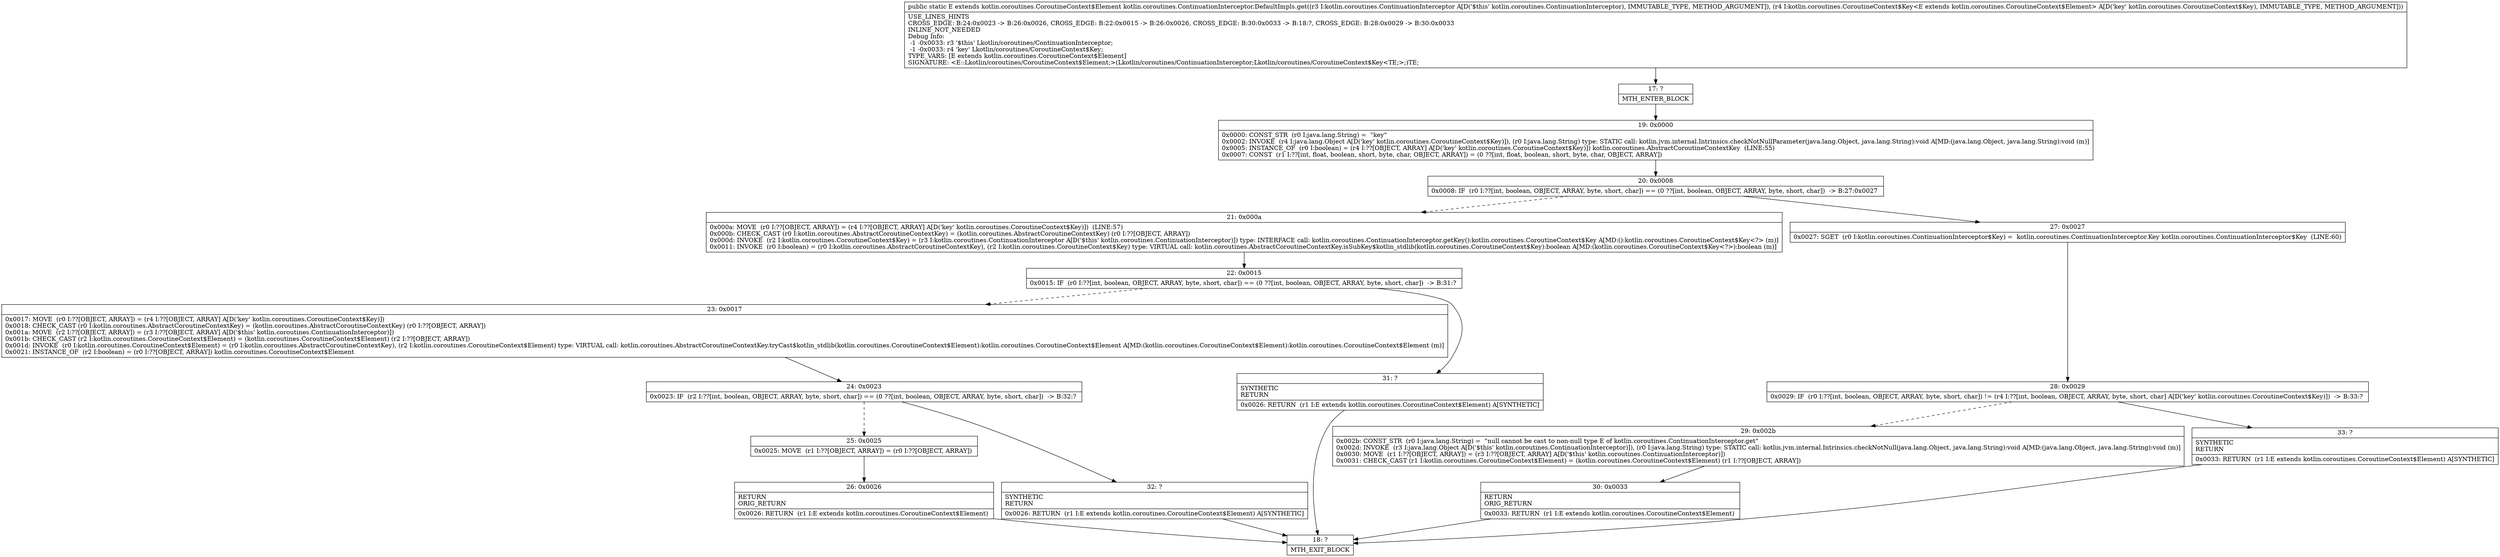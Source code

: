 digraph "CFG forkotlin.coroutines.ContinuationInterceptor.DefaultImpls.get(Lkotlin\/coroutines\/ContinuationInterceptor;Lkotlin\/coroutines\/CoroutineContext$Key;)Lkotlin\/coroutines\/CoroutineContext$Element;" {
Node_17 [shape=record,label="{17\:\ ?|MTH_ENTER_BLOCK\l}"];
Node_19 [shape=record,label="{19\:\ 0x0000|0x0000: CONST_STR  (r0 I:java.lang.String) =  \"key\" \l0x0002: INVOKE  (r4 I:java.lang.Object A[D('key' kotlin.coroutines.CoroutineContext$Key)]), (r0 I:java.lang.String) type: STATIC call: kotlin.jvm.internal.Intrinsics.checkNotNullParameter(java.lang.Object, java.lang.String):void A[MD:(java.lang.Object, java.lang.String):void (m)]\l0x0005: INSTANCE_OF  (r0 I:boolean) = (r4 I:??[OBJECT, ARRAY] A[D('key' kotlin.coroutines.CoroutineContext$Key)]) kotlin.coroutines.AbstractCoroutineContextKey  (LINE:55)\l0x0007: CONST  (r1 I:??[int, float, boolean, short, byte, char, OBJECT, ARRAY]) = (0 ??[int, float, boolean, short, byte, char, OBJECT, ARRAY]) \l}"];
Node_20 [shape=record,label="{20\:\ 0x0008|0x0008: IF  (r0 I:??[int, boolean, OBJECT, ARRAY, byte, short, char]) == (0 ??[int, boolean, OBJECT, ARRAY, byte, short, char])  \-\> B:27:0x0027 \l}"];
Node_21 [shape=record,label="{21\:\ 0x000a|0x000a: MOVE  (r0 I:??[OBJECT, ARRAY]) = (r4 I:??[OBJECT, ARRAY] A[D('key' kotlin.coroutines.CoroutineContext$Key)])  (LINE:57)\l0x000b: CHECK_CAST (r0 I:kotlin.coroutines.AbstractCoroutineContextKey) = (kotlin.coroutines.AbstractCoroutineContextKey) (r0 I:??[OBJECT, ARRAY]) \l0x000d: INVOKE  (r2 I:kotlin.coroutines.CoroutineContext$Key) = (r3 I:kotlin.coroutines.ContinuationInterceptor A[D('$this' kotlin.coroutines.ContinuationInterceptor)]) type: INTERFACE call: kotlin.coroutines.ContinuationInterceptor.getKey():kotlin.coroutines.CoroutineContext$Key A[MD:():kotlin.coroutines.CoroutineContext$Key\<?\> (m)]\l0x0011: INVOKE  (r0 I:boolean) = (r0 I:kotlin.coroutines.AbstractCoroutineContextKey), (r2 I:kotlin.coroutines.CoroutineContext$Key) type: VIRTUAL call: kotlin.coroutines.AbstractCoroutineContextKey.isSubKey$kotlin_stdlib(kotlin.coroutines.CoroutineContext$Key):boolean A[MD:(kotlin.coroutines.CoroutineContext$Key\<?\>):boolean (m)]\l}"];
Node_22 [shape=record,label="{22\:\ 0x0015|0x0015: IF  (r0 I:??[int, boolean, OBJECT, ARRAY, byte, short, char]) == (0 ??[int, boolean, OBJECT, ARRAY, byte, short, char])  \-\> B:31:? \l}"];
Node_23 [shape=record,label="{23\:\ 0x0017|0x0017: MOVE  (r0 I:??[OBJECT, ARRAY]) = (r4 I:??[OBJECT, ARRAY] A[D('key' kotlin.coroutines.CoroutineContext$Key)]) \l0x0018: CHECK_CAST (r0 I:kotlin.coroutines.AbstractCoroutineContextKey) = (kotlin.coroutines.AbstractCoroutineContextKey) (r0 I:??[OBJECT, ARRAY]) \l0x001a: MOVE  (r2 I:??[OBJECT, ARRAY]) = (r3 I:??[OBJECT, ARRAY] A[D('$this' kotlin.coroutines.ContinuationInterceptor)]) \l0x001b: CHECK_CAST (r2 I:kotlin.coroutines.CoroutineContext$Element) = (kotlin.coroutines.CoroutineContext$Element) (r2 I:??[OBJECT, ARRAY]) \l0x001d: INVOKE  (r0 I:kotlin.coroutines.CoroutineContext$Element) = (r0 I:kotlin.coroutines.AbstractCoroutineContextKey), (r2 I:kotlin.coroutines.CoroutineContext$Element) type: VIRTUAL call: kotlin.coroutines.AbstractCoroutineContextKey.tryCast$kotlin_stdlib(kotlin.coroutines.CoroutineContext$Element):kotlin.coroutines.CoroutineContext$Element A[MD:(kotlin.coroutines.CoroutineContext$Element):kotlin.coroutines.CoroutineContext$Element (m)]\l0x0021: INSTANCE_OF  (r2 I:boolean) = (r0 I:??[OBJECT, ARRAY]) kotlin.coroutines.CoroutineContext$Element \l}"];
Node_24 [shape=record,label="{24\:\ 0x0023|0x0023: IF  (r2 I:??[int, boolean, OBJECT, ARRAY, byte, short, char]) == (0 ??[int, boolean, OBJECT, ARRAY, byte, short, char])  \-\> B:32:? \l}"];
Node_25 [shape=record,label="{25\:\ 0x0025|0x0025: MOVE  (r1 I:??[OBJECT, ARRAY]) = (r0 I:??[OBJECT, ARRAY]) \l}"];
Node_26 [shape=record,label="{26\:\ 0x0026|RETURN\lORIG_RETURN\l|0x0026: RETURN  (r1 I:E extends kotlin.coroutines.CoroutineContext$Element) \l}"];
Node_18 [shape=record,label="{18\:\ ?|MTH_EXIT_BLOCK\l}"];
Node_32 [shape=record,label="{32\:\ ?|SYNTHETIC\lRETURN\l|0x0026: RETURN  (r1 I:E extends kotlin.coroutines.CoroutineContext$Element) A[SYNTHETIC]\l}"];
Node_31 [shape=record,label="{31\:\ ?|SYNTHETIC\lRETURN\l|0x0026: RETURN  (r1 I:E extends kotlin.coroutines.CoroutineContext$Element) A[SYNTHETIC]\l}"];
Node_27 [shape=record,label="{27\:\ 0x0027|0x0027: SGET  (r0 I:kotlin.coroutines.ContinuationInterceptor$Key) =  kotlin.coroutines.ContinuationInterceptor.Key kotlin.coroutines.ContinuationInterceptor$Key  (LINE:60)\l}"];
Node_28 [shape=record,label="{28\:\ 0x0029|0x0029: IF  (r0 I:??[int, boolean, OBJECT, ARRAY, byte, short, char]) != (r4 I:??[int, boolean, OBJECT, ARRAY, byte, short, char] A[D('key' kotlin.coroutines.CoroutineContext$Key)])  \-\> B:33:? \l}"];
Node_29 [shape=record,label="{29\:\ 0x002b|0x002b: CONST_STR  (r0 I:java.lang.String) =  \"null cannot be cast to non\-null type E of kotlin.coroutines.ContinuationInterceptor.get\" \l0x002d: INVOKE  (r3 I:java.lang.Object A[D('$this' kotlin.coroutines.ContinuationInterceptor)]), (r0 I:java.lang.String) type: STATIC call: kotlin.jvm.internal.Intrinsics.checkNotNull(java.lang.Object, java.lang.String):void A[MD:(java.lang.Object, java.lang.String):void (m)]\l0x0030: MOVE  (r1 I:??[OBJECT, ARRAY]) = (r3 I:??[OBJECT, ARRAY] A[D('$this' kotlin.coroutines.ContinuationInterceptor)]) \l0x0031: CHECK_CAST (r1 I:kotlin.coroutines.CoroutineContext$Element) = (kotlin.coroutines.CoroutineContext$Element) (r1 I:??[OBJECT, ARRAY]) \l}"];
Node_30 [shape=record,label="{30\:\ 0x0033|RETURN\lORIG_RETURN\l|0x0033: RETURN  (r1 I:E extends kotlin.coroutines.CoroutineContext$Element) \l}"];
Node_33 [shape=record,label="{33\:\ ?|SYNTHETIC\lRETURN\l|0x0033: RETURN  (r1 I:E extends kotlin.coroutines.CoroutineContext$Element) A[SYNTHETIC]\l}"];
MethodNode[shape=record,label="{public static E extends kotlin.coroutines.CoroutineContext$Element kotlin.coroutines.ContinuationInterceptor.DefaultImpls.get((r3 I:kotlin.coroutines.ContinuationInterceptor A[D('$this' kotlin.coroutines.ContinuationInterceptor), IMMUTABLE_TYPE, METHOD_ARGUMENT]), (r4 I:kotlin.coroutines.CoroutineContext$Key\<E extends kotlin.coroutines.CoroutineContext$Element\> A[D('key' kotlin.coroutines.CoroutineContext$Key), IMMUTABLE_TYPE, METHOD_ARGUMENT]))  | USE_LINES_HINTS\lCROSS_EDGE: B:24:0x0023 \-\> B:26:0x0026, CROSS_EDGE: B:22:0x0015 \-\> B:26:0x0026, CROSS_EDGE: B:30:0x0033 \-\> B:18:?, CROSS_EDGE: B:28:0x0029 \-\> B:30:0x0033\lINLINE_NOT_NEEDED\lDebug Info:\l  \-1 \-0x0033: r3 '$this' Lkotlin\/coroutines\/ContinuationInterceptor;\l  \-1 \-0x0033: r4 'key' Lkotlin\/coroutines\/CoroutineContext$Key;\lTYPE_VARS: [E extends kotlin.coroutines.CoroutineContext$Element]\lSIGNATURE: \<E::Lkotlin\/coroutines\/CoroutineContext$Element;\>(Lkotlin\/coroutines\/ContinuationInterceptor;Lkotlin\/coroutines\/CoroutineContext$Key\<TE;\>;)TE;\l}"];
MethodNode -> Node_17;Node_17 -> Node_19;
Node_19 -> Node_20;
Node_20 -> Node_21[style=dashed];
Node_20 -> Node_27;
Node_21 -> Node_22;
Node_22 -> Node_23[style=dashed];
Node_22 -> Node_31;
Node_23 -> Node_24;
Node_24 -> Node_25[style=dashed];
Node_24 -> Node_32;
Node_25 -> Node_26;
Node_26 -> Node_18;
Node_32 -> Node_18;
Node_31 -> Node_18;
Node_27 -> Node_28;
Node_28 -> Node_29[style=dashed];
Node_28 -> Node_33;
Node_29 -> Node_30;
Node_30 -> Node_18;
Node_33 -> Node_18;
}

